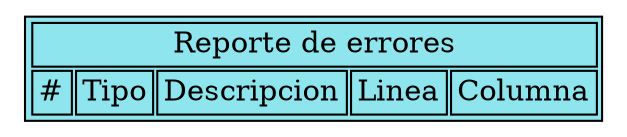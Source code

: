 digraph errores {
tbl [
 shape = plaintext
label=<
<table border="1" bgcolor="cadetblue2">
<tr> <td colspan='5'>Reporte de errores</td> </tr> 
<tr> <td>#</td> <td>Tipo</td> <td>Descripcion</td> <td>Linea</td> <td>Columna</td> </tr> 
</table>
>];
}